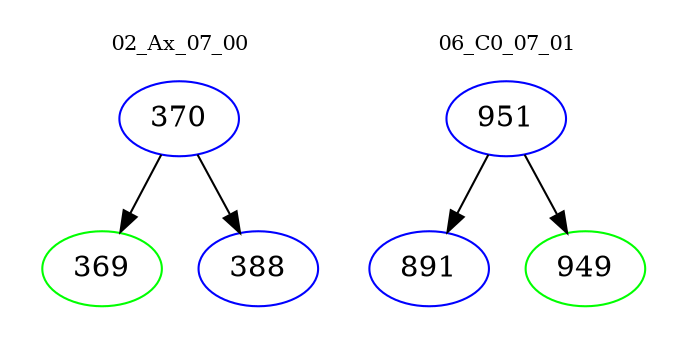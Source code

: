 digraph{
subgraph cluster_0 {
color = white
label = "02_Ax_07_00";
fontsize=10;
T0_370 [label="370", color="blue"]
T0_370 -> T0_369 [color="black"]
T0_369 [label="369", color="green"]
T0_370 -> T0_388 [color="black"]
T0_388 [label="388", color="blue"]
}
subgraph cluster_1 {
color = white
label = "06_C0_07_01";
fontsize=10;
T1_951 [label="951", color="blue"]
T1_951 -> T1_891 [color="black"]
T1_891 [label="891", color="blue"]
T1_951 -> T1_949 [color="black"]
T1_949 [label="949", color="green"]
}
}
